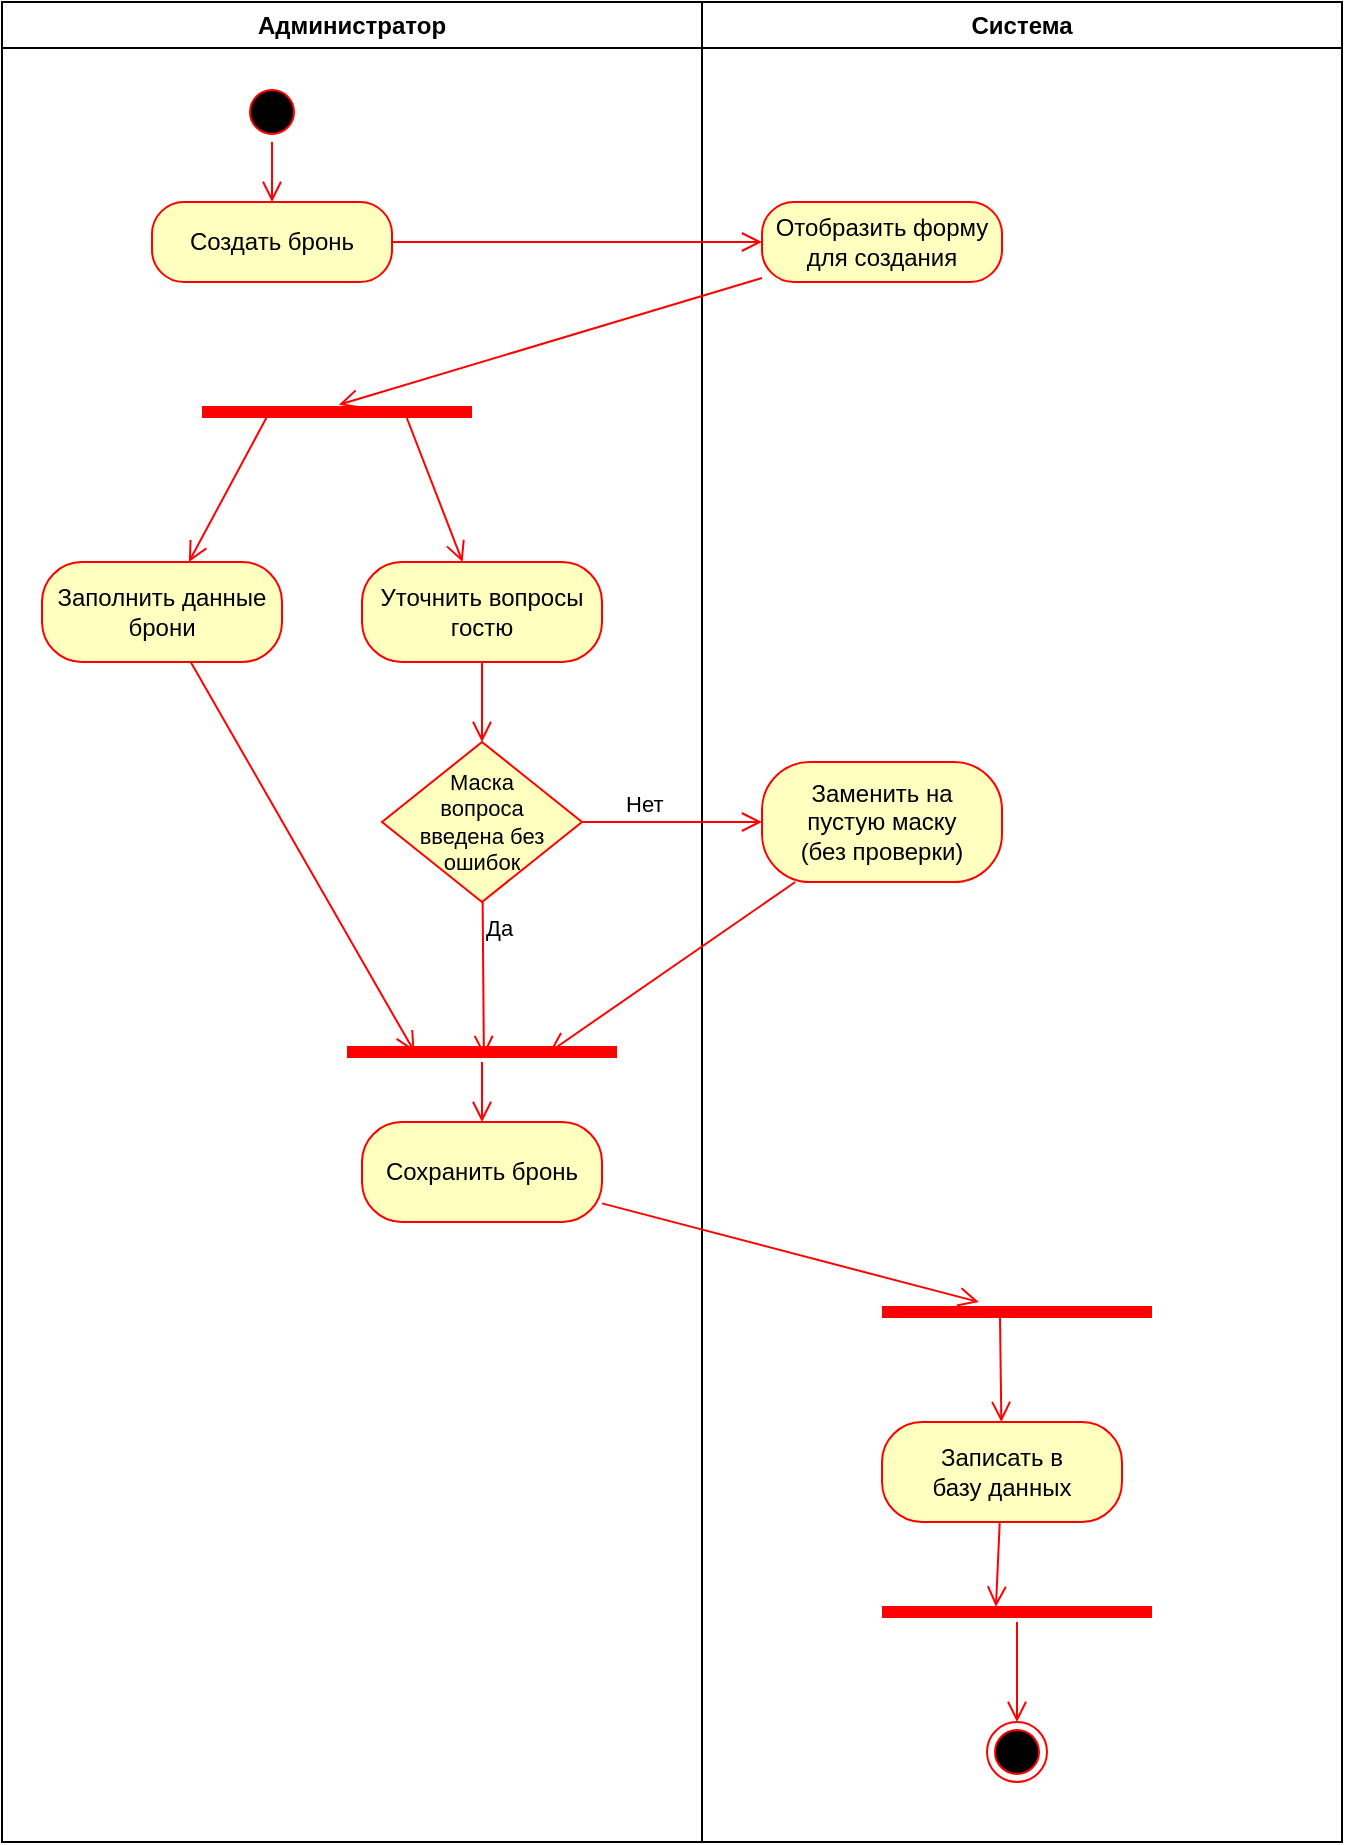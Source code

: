 <mxfile version="24.2.1" type="device" pages="2">
  <diagram name="Диаграмма 1" id="e7e014a7-5840-1c2e-5031-d8a46d1fe8dd">
    <mxGraphModel dx="2786" dy="1608" grid="1" gridSize="10" guides="1" tooltips="1" connect="1" arrows="1" fold="1" page="1" pageScale="1" pageWidth="1169" pageHeight="826" background="none" math="0" shadow="0">
      <root>
        <mxCell id="0" />
        <mxCell id="1" parent="0" />
        <mxCell id="2" value="Администратор" style="swimlane;whiteSpace=wrap" parent="1" vertex="1">
          <mxGeometry x="40" y="40" width="350" height="920" as="geometry" />
        </mxCell>
        <mxCell id="5" value="" style="ellipse;shape=startState;fillColor=#000000;strokeColor=#ff0000;" parent="2" vertex="1">
          <mxGeometry x="120" y="40" width="30" height="30" as="geometry" />
        </mxCell>
        <mxCell id="6" value="" style="edgeStyle=elbowEdgeStyle;elbow=horizontal;verticalAlign=bottom;endArrow=open;endSize=8;strokeColor=#FF0000;endFill=1;rounded=0" parent="2" source="5" target="WLv-X54YJnSOLWyrOVfb-21" edge="1">
          <mxGeometry x="100" y="40" as="geometry">
            <mxPoint x="100" y="110" as="targetPoint" />
          </mxGeometry>
        </mxCell>
        <mxCell id="WLv-X54YJnSOLWyrOVfb-21" value="Создать бронь" style="rounded=1;whiteSpace=wrap;html=1;arcSize=40;fontColor=#000000;fillColor=#ffffc0;strokeColor=#ff0000;" parent="2" vertex="1">
          <mxGeometry x="75" y="100" width="120" height="40" as="geometry" />
        </mxCell>
        <mxCell id="WLv-X54YJnSOLWyrOVfb-45" style="edgeStyle=none;shape=connector;rounded=0;orthogonalLoop=1;jettySize=auto;html=1;entryX=0.25;entryY=0.5;entryDx=0;entryDy=0;entryPerimeter=0;labelBackgroundColor=default;strokeColor=#ff0000;fontFamily=Helvetica;fontSize=11;fontColor=default;endArrow=open;endSize=8;" parent="2" source="WLv-X54YJnSOLWyrOVfb-24" target="WLv-X54YJnSOLWyrOVfb-44" edge="1">
          <mxGeometry relative="1" as="geometry" />
        </mxCell>
        <mxCell id="WLv-X54YJnSOLWyrOVfb-24" value="Заполнить данные брони" style="rounded=1;whiteSpace=wrap;html=1;arcSize=40;fontColor=#000000;fillColor=#ffffc0;strokeColor=#ff0000;" parent="2" vertex="1">
          <mxGeometry x="20" y="280" width="120" height="50" as="geometry" />
        </mxCell>
        <mxCell id="WLv-X54YJnSOLWyrOVfb-34" style="shape=connector;rounded=0;orthogonalLoop=1;jettySize=auto;html=1;exitX=0.75;exitY=0.5;exitDx=0;exitDy=0;exitPerimeter=0;labelBackgroundColor=default;strokeColor=#ff0000;fontFamily=Helvetica;fontSize=11;fontColor=default;endArrow=open;endSize=8;" parent="2" source="WLv-X54YJnSOLWyrOVfb-30" target="WLv-X54YJnSOLWyrOVfb-28" edge="1">
          <mxGeometry relative="1" as="geometry" />
        </mxCell>
        <mxCell id="WLv-X54YJnSOLWyrOVfb-30" value="" style="shape=line;html=1;strokeWidth=6;strokeColor=#ff0000;fontFamily=Helvetica;fontSize=11;fontColor=default;" parent="2" vertex="1">
          <mxGeometry x="100" y="200" width="135" height="10" as="geometry" />
        </mxCell>
        <mxCell id="WLv-X54YJnSOLWyrOVfb-31" value="" style="html=1;verticalAlign=bottom;endArrow=open;endSize=8;strokeColor=#ff0000;rounded=0;labelBackgroundColor=default;fontFamily=Helvetica;fontSize=11;fontColor=default;shape=connector;exitX=0.25;exitY=0.5;exitDx=0;exitDy=0;exitPerimeter=0;" parent="2" source="WLv-X54YJnSOLWyrOVfb-30" target="WLv-X54YJnSOLWyrOVfb-24" edge="1">
          <mxGeometry relative="1" as="geometry">
            <mxPoint x="110" y="430" as="targetPoint" />
          </mxGeometry>
        </mxCell>
        <mxCell id="WLv-X54YJnSOLWyrOVfb-41" style="edgeStyle=none;shape=connector;rounded=0;orthogonalLoop=1;jettySize=auto;html=1;labelBackgroundColor=default;strokeColor=#ff0000;fontFamily=Helvetica;fontSize=11;fontColor=default;endArrow=open;endSize=8;" parent="2" source="WLv-X54YJnSOLWyrOVfb-28" target="WLv-X54YJnSOLWyrOVfb-38" edge="1">
          <mxGeometry relative="1" as="geometry" />
        </mxCell>
        <mxCell id="WLv-X54YJnSOLWyrOVfb-28" value="Уточнить вопросы гостю" style="rounded=1;whiteSpace=wrap;html=1;arcSize=40;fontColor=#000000;fillColor=#ffffc0;strokeColor=#ff0000;" parent="2" vertex="1">
          <mxGeometry x="180" y="280" width="120" height="50" as="geometry" />
        </mxCell>
        <mxCell id="WLv-X54YJnSOLWyrOVfb-38" value="Маска&lt;br&gt;вопроса&lt;br&gt;введена без ошибок" style="rhombus;whiteSpace=wrap;html=1;fontColor=#000000;fillColor=#ffffc0;strokeColor=#ff0000;fontFamily=Helvetica;fontSize=11;" parent="2" vertex="1">
          <mxGeometry x="190" y="370" width="100" height="80" as="geometry" />
        </mxCell>
        <mxCell id="WLv-X54YJnSOLWyrOVfb-40" value="Да" style="html=1;align=left;verticalAlign=top;endArrow=open;endSize=8;strokeColor=#ff0000;rounded=0;labelBackgroundColor=default;fontFamily=Helvetica;fontSize=11;fontColor=default;shape=connector;entryX=0.507;entryY=0.7;entryDx=0;entryDy=0;entryPerimeter=0;" parent="2" source="WLv-X54YJnSOLWyrOVfb-38" target="WLv-X54YJnSOLWyrOVfb-44" edge="1">
          <mxGeometry x="-1" relative="1" as="geometry">
            <mxPoint x="240" y="490" as="targetPoint" />
          </mxGeometry>
        </mxCell>
        <mxCell id="WLv-X54YJnSOLWyrOVfb-49" style="edgeStyle=none;shape=connector;rounded=0;orthogonalLoop=1;jettySize=auto;html=1;labelBackgroundColor=default;strokeColor=#ff0000;fontFamily=Helvetica;fontSize=11;fontColor=default;endArrow=open;endSize=8;" parent="2" source="WLv-X54YJnSOLWyrOVfb-44" target="WLv-X54YJnSOLWyrOVfb-48" edge="1">
          <mxGeometry relative="1" as="geometry" />
        </mxCell>
        <mxCell id="WLv-X54YJnSOLWyrOVfb-44" value="" style="shape=line;html=1;strokeWidth=6;strokeColor=#ff0000;fontFamily=Helvetica;fontSize=11;fontColor=default;" parent="2" vertex="1">
          <mxGeometry x="172.5" y="520" width="135" height="10" as="geometry" />
        </mxCell>
        <mxCell id="WLv-X54YJnSOLWyrOVfb-48" value="Сохранить бронь" style="rounded=1;whiteSpace=wrap;html=1;arcSize=40;fontColor=#000000;fillColor=#ffffc0;strokeColor=#ff0000;" parent="2" vertex="1">
          <mxGeometry x="180" y="560" width="120" height="50" as="geometry" />
        </mxCell>
        <mxCell id="3" value="Система" style="swimlane;whiteSpace=wrap;startSize=23;" parent="1" vertex="1">
          <mxGeometry x="390" y="40" width="320" height="920" as="geometry" />
        </mxCell>
        <mxCell id="w0B7XHgW6XZ4lFsPvZE_-53" value="" style="ellipse;html=1;shape=endState;fillColor=#000000;strokeColor=#ff0000;fontFamily=Helvetica;fontSize=11;fontColor=default;" parent="3" vertex="1">
          <mxGeometry x="142.5" y="860" width="30" height="30" as="geometry" />
        </mxCell>
        <mxCell id="WLv-X54YJnSOLWyrOVfb-23" value="Отобразить форму для создания" style="rounded=1;whiteSpace=wrap;html=1;arcSize=40;fontColor=#000000;fillColor=#ffffc0;strokeColor=#ff0000;" parent="3" vertex="1">
          <mxGeometry x="30" y="100" width="120" height="40" as="geometry" />
        </mxCell>
        <mxCell id="WLv-X54YJnSOLWyrOVfb-42" value="Заменить на&lt;br&gt;пустую маску&lt;br&gt;(без проверки)" style="rounded=1;whiteSpace=wrap;html=1;arcSize=40;fontColor=#000000;fillColor=#ffffc0;strokeColor=#ff0000;" parent="3" vertex="1">
          <mxGeometry x="30" y="380" width="120" height="60" as="geometry" />
        </mxCell>
        <mxCell id="WLv-X54YJnSOLWyrOVfb-56" style="edgeStyle=none;shape=connector;rounded=0;orthogonalLoop=1;jettySize=auto;html=1;entryX=0.422;entryY=0.233;entryDx=0;entryDy=0;entryPerimeter=0;labelBackgroundColor=default;strokeColor=#ff0000;fontFamily=Helvetica;fontSize=11;fontColor=default;endArrow=open;endSize=8;" parent="3" source="WLv-X54YJnSOLWyrOVfb-43" target="WLv-X54YJnSOLWyrOVfb-54" edge="1">
          <mxGeometry relative="1" as="geometry" />
        </mxCell>
        <mxCell id="WLv-X54YJnSOLWyrOVfb-43" value="Записать в&lt;br&gt;базу данных" style="rounded=1;whiteSpace=wrap;html=1;arcSize=40;fontColor=#000000;fillColor=#ffffc0;strokeColor=#ff0000;" parent="3" vertex="1">
          <mxGeometry x="90" y="710" width="120" height="50" as="geometry" />
        </mxCell>
        <mxCell id="WLv-X54YJnSOLWyrOVfb-51" style="edgeStyle=none;shape=connector;rounded=0;orthogonalLoop=1;jettySize=auto;html=1;exitX=0.437;exitY=0.7;exitDx=0;exitDy=0;exitPerimeter=0;labelBackgroundColor=default;strokeColor=#ff0000;fontFamily=Helvetica;fontSize=11;fontColor=default;endArrow=open;endSize=8;" parent="3" source="WLv-X54YJnSOLWyrOVfb-50" target="WLv-X54YJnSOLWyrOVfb-43" edge="1">
          <mxGeometry relative="1" as="geometry" />
        </mxCell>
        <mxCell id="WLv-X54YJnSOLWyrOVfb-50" value="" style="shape=line;html=1;strokeWidth=6;strokeColor=#ff0000;fontFamily=Helvetica;fontSize=11;fontColor=default;" parent="3" vertex="1">
          <mxGeometry x="90" y="650" width="135" height="10" as="geometry" />
        </mxCell>
        <mxCell id="WLv-X54YJnSOLWyrOVfb-57" style="edgeStyle=none;shape=connector;rounded=0;orthogonalLoop=1;jettySize=auto;html=1;labelBackgroundColor=default;strokeColor=#ff0000;fontFamily=Helvetica;fontSize=11;fontColor=default;endArrow=open;endSize=8;" parent="3" source="WLv-X54YJnSOLWyrOVfb-54" target="w0B7XHgW6XZ4lFsPvZE_-53" edge="1">
          <mxGeometry relative="1" as="geometry">
            <mxPoint x="150" y="880" as="targetPoint" />
          </mxGeometry>
        </mxCell>
        <mxCell id="WLv-X54YJnSOLWyrOVfb-54" value="" style="shape=line;html=1;strokeWidth=6;strokeColor=#ff0000;fontFamily=Helvetica;fontSize=11;fontColor=default;" parent="3" vertex="1">
          <mxGeometry x="90" y="800" width="135" height="10" as="geometry" />
        </mxCell>
        <mxCell id="WLv-X54YJnSOLWyrOVfb-33" style="shape=connector;rounded=0;orthogonalLoop=1;jettySize=auto;html=1;entryX=0.507;entryY=0.14;entryDx=0;entryDy=0;entryPerimeter=0;labelBackgroundColor=default;strokeColor=#ff0000;fontFamily=Helvetica;fontSize=11;fontColor=default;endArrow=open;endSize=8;" parent="1" source="WLv-X54YJnSOLWyrOVfb-23" target="WLv-X54YJnSOLWyrOVfb-30" edge="1">
          <mxGeometry relative="1" as="geometry" />
        </mxCell>
        <mxCell id="WLv-X54YJnSOLWyrOVfb-35" style="edgeStyle=none;shape=connector;rounded=0;orthogonalLoop=1;jettySize=auto;html=1;labelBackgroundColor=default;strokeColor=#ff0000;fontFamily=Helvetica;fontSize=11;fontColor=default;endArrow=open;endSize=8;" parent="1" source="WLv-X54YJnSOLWyrOVfb-21" target="WLv-X54YJnSOLWyrOVfb-23" edge="1">
          <mxGeometry relative="1" as="geometry" />
        </mxCell>
        <mxCell id="WLv-X54YJnSOLWyrOVfb-39" value="Нет" style="edgeStyle=orthogonalEdgeStyle;html=1;align=left;verticalAlign=bottom;endArrow=open;endSize=8;strokeColor=#ff0000;rounded=0;labelBackgroundColor=default;fontFamily=Helvetica;fontSize=11;fontColor=default;shape=connector;" parent="1" source="WLv-X54YJnSOLWyrOVfb-38" target="WLv-X54YJnSOLWyrOVfb-42" edge="1">
          <mxGeometry x="-0.558" relative="1" as="geometry">
            <mxPoint x="430" y="530" as="targetPoint" />
            <mxPoint as="offset" />
          </mxGeometry>
        </mxCell>
        <mxCell id="WLv-X54YJnSOLWyrOVfb-46" style="edgeStyle=none;shape=connector;rounded=0;orthogonalLoop=1;jettySize=auto;html=1;labelBackgroundColor=default;strokeColor=#ff0000;fontFamily=Helvetica;fontSize=11;fontColor=default;endArrow=open;endSize=8;entryX=0.75;entryY=0.5;entryDx=0;entryDy=0;entryPerimeter=0;" parent="1" source="WLv-X54YJnSOLWyrOVfb-42" target="WLv-X54YJnSOLWyrOVfb-44" edge="1">
          <mxGeometry relative="1" as="geometry">
            <mxPoint x="320" y="710" as="targetPoint" />
          </mxGeometry>
        </mxCell>
        <mxCell id="WLv-X54YJnSOLWyrOVfb-53" style="edgeStyle=none;shape=connector;rounded=0;orthogonalLoop=1;jettySize=auto;html=1;labelBackgroundColor=default;strokeColor=#ff0000;fontFamily=Helvetica;fontSize=11;fontColor=default;endArrow=open;endSize=8;" parent="1" source="WLv-X54YJnSOLWyrOVfb-48" target="WLv-X54YJnSOLWyrOVfb-50" edge="1">
          <mxGeometry relative="1" as="geometry" />
        </mxCell>
      </root>
    </mxGraphModel>
  </diagram>
  <diagram id="0ie6KbvdbQl27hyhx84i" name="Диаграмма 2">
    <mxGraphModel dx="1036" dy="614" grid="1" gridSize="10" guides="1" tooltips="1" connect="1" arrows="1" fold="1" page="1" pageScale="1" pageWidth="827" pageHeight="1169" math="0" shadow="0">
      <root>
        <mxCell id="0" />
        <mxCell id="1" parent="0" />
        <mxCell id="dpJPI7-e3-2YyagzEk0x-1" value="Пользователь" style="swimlane;whiteSpace=wrap" parent="1" vertex="1">
          <mxGeometry x="40" y="40" width="240" height="840" as="geometry" />
        </mxCell>
        <mxCell id="dpJPI7-e3-2YyagzEk0x-2" value="" style="ellipse;shape=startState;fillColor=#000000;strokeColor=#ff0000;" parent="dpJPI7-e3-2YyagzEk0x-1" vertex="1">
          <mxGeometry x="85" y="40" width="30" height="30" as="geometry" />
        </mxCell>
        <mxCell id="dpJPI7-e3-2YyagzEk0x-3" value="" style="edgeStyle=elbowEdgeStyle;elbow=horizontal;verticalAlign=bottom;endArrow=open;endSize=8;strokeColor=#FF0000;endFill=1;rounded=0" parent="dpJPI7-e3-2YyagzEk0x-1" source="dpJPI7-e3-2YyagzEk0x-2" target="dpJPI7-e3-2YyagzEk0x-4" edge="1">
          <mxGeometry x="100" y="40" as="geometry">
            <mxPoint x="-40" y="110" as="targetPoint" />
          </mxGeometry>
        </mxCell>
        <mxCell id="dpJPI7-e3-2YyagzEk0x-4" value="Выбрать мероприятие" style="rounded=1;whiteSpace=wrap;html=1;arcSize=40;fontColor=#000000;fillColor=#ffffc0;strokeColor=#ff0000;" parent="dpJPI7-e3-2YyagzEk0x-1" vertex="1">
          <mxGeometry x="40" y="100" width="120" height="40" as="geometry" />
        </mxCell>
        <mxCell id="dpJPI7-e3-2YyagzEk0x-6" value="Ответить на вопросы" style="rounded=1;whiteSpace=wrap;html=1;arcSize=40;fontColor=#000000;fillColor=#ffffc0;strokeColor=#ff0000;" parent="dpJPI7-e3-2YyagzEk0x-1" vertex="1">
          <mxGeometry x="40" y="280" width="120" height="50" as="geometry" />
        </mxCell>
        <mxCell id="dpJPI7-e3-2YyagzEk0x-16" value="Забронировать мероприятие" style="rounded=1;whiteSpace=wrap;html=1;arcSize=40;fontColor=#000000;fillColor=#ffffc0;strokeColor=#ff0000;" parent="dpJPI7-e3-2YyagzEk0x-1" vertex="1">
          <mxGeometry x="40" y="480" width="120" height="50" as="geometry" />
        </mxCell>
        <mxCell id="dpJPI7-e3-2YyagzEk0x-17" value="Система" style="swimlane;whiteSpace=wrap;startSize=23;" parent="1" vertex="1">
          <mxGeometry x="280" y="40" width="320" height="840" as="geometry" />
        </mxCell>
        <mxCell id="dpJPI7-e3-2YyagzEk0x-18" value="" style="ellipse;html=1;shape=endState;fillColor=#000000;strokeColor=#ff0000;fontFamily=Helvetica;fontSize=11;fontColor=default;" parent="dpJPI7-e3-2YyagzEk0x-17" vertex="1">
          <mxGeometry x="142.5" y="780" width="30" height="30" as="geometry" />
        </mxCell>
        <mxCell id="dpJPI7-e3-2YyagzEk0x-19" value="Отобразить&lt;br&gt;вопросы" style="rounded=1;whiteSpace=wrap;html=1;arcSize=40;fontColor=#000000;fillColor=#ffffc0;strokeColor=#ff0000;" parent="dpJPI7-e3-2YyagzEk0x-17" vertex="1">
          <mxGeometry x="30" y="100" width="120" height="40" as="geometry" />
        </mxCell>
        <mxCell id="dpJPI7-e3-2YyagzEk0x-21" style="edgeStyle=none;shape=connector;rounded=0;orthogonalLoop=1;jettySize=auto;html=1;entryX=0.75;entryY=0.5;entryDx=0;entryDy=0;entryPerimeter=0;labelBackgroundColor=default;strokeColor=#ff0000;fontFamily=Helvetica;fontSize=11;fontColor=default;endArrow=open;endSize=8;" parent="dpJPI7-e3-2YyagzEk0x-17" source="dpJPI7-e3-2YyagzEk0x-22" target="dpJPI7-e3-2YyagzEk0x-29" edge="1">
          <mxGeometry relative="1" as="geometry" />
        </mxCell>
        <mxCell id="dpJPI7-e3-2YyagzEk0x-22" value="Отобразить уведомление" style="rounded=1;whiteSpace=wrap;html=1;arcSize=40;fontColor=#000000;fillColor=#ffffc0;strokeColor=#ff0000;" parent="dpJPI7-e3-2YyagzEk0x-17" vertex="1">
          <mxGeometry x="180" y="630" width="120" height="50" as="geometry" />
        </mxCell>
        <mxCell id="dpJPI7-e3-2YyagzEk0x-23" style="edgeStyle=none;shape=connector;rounded=0;orthogonalLoop=1;jettySize=auto;html=1;entryX=0.25;entryY=0.5;entryDx=0;entryDy=0;entryPerimeter=0;labelBackgroundColor=default;strokeColor=#ff0000;fontFamily=Helvetica;fontSize=11;fontColor=default;endArrow=open;endSize=8;" parent="dpJPI7-e3-2YyagzEk0x-17" source="dpJPI7-e3-2YyagzEk0x-24" target="dpJPI7-e3-2YyagzEk0x-29" edge="1">
          <mxGeometry relative="1" as="geometry" />
        </mxCell>
        <mxCell id="dpJPI7-e3-2YyagzEk0x-24" value="Записать в&lt;br&gt;базу данных" style="rounded=1;whiteSpace=wrap;html=1;arcSize=40;fontColor=#000000;fillColor=#ffffc0;strokeColor=#ff0000;" parent="dpJPI7-e3-2YyagzEk0x-17" vertex="1">
          <mxGeometry x="20" y="630" width="120" height="50" as="geometry" />
        </mxCell>
        <mxCell id="dpJPI7-e3-2YyagzEk0x-25" style="edgeStyle=none;shape=connector;rounded=0;orthogonalLoop=1;jettySize=auto;html=1;exitX=0.25;exitY=0.5;exitDx=0;exitDy=0;exitPerimeter=0;labelBackgroundColor=default;strokeColor=#ff0000;fontFamily=Helvetica;fontSize=11;fontColor=default;endArrow=open;endSize=8;" parent="dpJPI7-e3-2YyagzEk0x-17" source="dpJPI7-e3-2YyagzEk0x-27" target="dpJPI7-e3-2YyagzEk0x-24" edge="1">
          <mxGeometry relative="1" as="geometry" />
        </mxCell>
        <mxCell id="dpJPI7-e3-2YyagzEk0x-26" style="edgeStyle=none;shape=connector;rounded=0;orthogonalLoop=1;jettySize=auto;html=1;exitX=0.75;exitY=0.5;exitDx=0;exitDy=0;exitPerimeter=0;labelBackgroundColor=default;strokeColor=#ff0000;fontFamily=Helvetica;fontSize=11;fontColor=default;endArrow=open;endSize=8;" parent="dpJPI7-e3-2YyagzEk0x-17" source="dpJPI7-e3-2YyagzEk0x-27" target="dpJPI7-e3-2YyagzEk0x-22" edge="1">
          <mxGeometry relative="1" as="geometry" />
        </mxCell>
        <mxCell id="dpJPI7-e3-2YyagzEk0x-27" value="" style="shape=line;html=1;strokeWidth=6;strokeColor=#ff0000;fontFamily=Helvetica;fontSize=11;fontColor=default;" parent="dpJPI7-e3-2YyagzEk0x-17" vertex="1">
          <mxGeometry x="90" y="570" width="135" height="10" as="geometry" />
        </mxCell>
        <mxCell id="dpJPI7-e3-2YyagzEk0x-28" style="edgeStyle=none;shape=connector;rounded=0;orthogonalLoop=1;jettySize=auto;html=1;labelBackgroundColor=default;strokeColor=#ff0000;fontFamily=Helvetica;fontSize=11;fontColor=default;endArrow=open;endSize=8;" parent="dpJPI7-e3-2YyagzEk0x-17" source="dpJPI7-e3-2YyagzEk0x-29" target="dpJPI7-e3-2YyagzEk0x-18" edge="1">
          <mxGeometry relative="1" as="geometry">
            <mxPoint x="150" y="800" as="targetPoint" />
          </mxGeometry>
        </mxCell>
        <mxCell id="dpJPI7-e3-2YyagzEk0x-29" value="" style="shape=line;html=1;strokeWidth=6;strokeColor=#ff0000;fontFamily=Helvetica;fontSize=11;fontColor=default;" parent="dpJPI7-e3-2YyagzEk0x-17" vertex="1">
          <mxGeometry x="90" y="720" width="135" height="10" as="geometry" />
        </mxCell>
        <mxCell id="dpJPI7-e3-2YyagzEk0x-11" value="Проверить правильность ответов по маске" style="rounded=1;whiteSpace=wrap;html=1;arcSize=40;fontColor=#000000;fillColor=#ffffc0;strokeColor=#ff0000;" parent="dpJPI7-e3-2YyagzEk0x-17" vertex="1">
          <mxGeometry x="60" y="280" width="120" height="50" as="geometry" />
        </mxCell>
        <mxCell id="dpJPI7-e3-2YyagzEk0x-8" value="" style="shape=line;html=1;strokeWidth=6;strokeColor=#ff0000;fontFamily=Helvetica;fontSize=11;fontColor=default;" parent="dpJPI7-e3-2YyagzEk0x-17" vertex="1">
          <mxGeometry x="-75" y="200" width="135" height="10" as="geometry" />
        </mxCell>
        <mxCell id="kDj_V9XoIYrUHF0cuJV6-2" style="edgeStyle=none;shape=connector;rounded=0;orthogonalLoop=1;jettySize=auto;html=1;entryX=0.516;entryY=0.62;entryDx=0;entryDy=0;entryPerimeter=0;labelBackgroundColor=default;strokeColor=#ff0000;fontFamily=Helvetica;fontSize=11;fontColor=default;endArrow=open;endSize=8;" parent="dpJPI7-e3-2YyagzEk0x-17" source="dpJPI7-e3-2YyagzEk0x-19" target="dpJPI7-e3-2YyagzEk0x-8" edge="1">
          <mxGeometry relative="1" as="geometry" />
        </mxCell>
        <mxCell id="dpJPI7-e3-2YyagzEk0x-7" style="shape=connector;rounded=0;orthogonalLoop=1;jettySize=auto;html=1;exitX=0.75;exitY=0.5;exitDx=0;exitDy=0;exitPerimeter=0;labelBackgroundColor=default;strokeColor=#ff0000;fontFamily=Helvetica;fontSize=11;fontColor=default;endArrow=open;endSize=8;" parent="dpJPI7-e3-2YyagzEk0x-17" source="dpJPI7-e3-2YyagzEk0x-8" target="dpJPI7-e3-2YyagzEk0x-11" edge="1">
          <mxGeometry relative="1" as="geometry" />
        </mxCell>
        <mxCell id="dpJPI7-e3-2YyagzEk0x-15" value="" style="shape=line;html=1;strokeWidth=6;strokeColor=#ff0000;fontFamily=Helvetica;fontSize=11;fontColor=default;" parent="dpJPI7-e3-2YyagzEk0x-17" vertex="1">
          <mxGeometry x="-75" y="400" width="135" height="10" as="geometry" />
        </mxCell>
        <mxCell id="dpJPI7-e3-2YyagzEk0x-10" style="edgeStyle=none;shape=connector;rounded=0;orthogonalLoop=1;jettySize=auto;html=1;labelBackgroundColor=default;strokeColor=#ff0000;fontFamily=Helvetica;fontSize=11;fontColor=default;endArrow=open;endSize=8;entryX=0.75;entryY=0.5;entryDx=0;entryDy=0;entryPerimeter=0;" parent="dpJPI7-e3-2YyagzEk0x-17" source="dpJPI7-e3-2YyagzEk0x-11" target="dpJPI7-e3-2YyagzEk0x-15" edge="1">
          <mxGeometry relative="1" as="geometry">
            <mxPoint x="144.643" y="469.286" as="targetPoint" />
          </mxGeometry>
        </mxCell>
        <mxCell id="kDj_V9XoIYrUHF0cuJV6-1" style="edgeStyle=none;shape=connector;rounded=0;orthogonalLoop=1;jettySize=auto;html=1;labelBackgroundColor=default;strokeColor=#ff0000;fontFamily=Helvetica;fontSize=11;fontColor=default;endArrow=open;endSize=8;" parent="1" source="dpJPI7-e3-2YyagzEk0x-4" target="dpJPI7-e3-2YyagzEk0x-19" edge="1">
          <mxGeometry relative="1" as="geometry" />
        </mxCell>
        <mxCell id="dpJPI7-e3-2YyagzEk0x-9" value="" style="html=1;verticalAlign=bottom;endArrow=open;endSize=8;strokeColor=#ff0000;rounded=0;labelBackgroundColor=default;fontFamily=Helvetica;fontSize=11;fontColor=default;shape=connector;exitX=0.25;exitY=0.5;exitDx=0;exitDy=0;exitPerimeter=0;" parent="1" source="dpJPI7-e3-2YyagzEk0x-8" target="dpJPI7-e3-2YyagzEk0x-6" edge="1">
          <mxGeometry relative="1" as="geometry">
            <mxPoint x="150" y="470" as="targetPoint" />
          </mxGeometry>
        </mxCell>
        <mxCell id="dpJPI7-e3-2YyagzEk0x-5" style="edgeStyle=none;shape=connector;rounded=0;orthogonalLoop=1;jettySize=auto;html=1;entryX=0.25;entryY=0.5;entryDx=0;entryDy=0;entryPerimeter=0;labelBackgroundColor=default;strokeColor=#ff0000;fontFamily=Helvetica;fontSize=11;fontColor=default;endArrow=open;endSize=8;" parent="1" source="dpJPI7-e3-2YyagzEk0x-6" target="dpJPI7-e3-2YyagzEk0x-15" edge="1">
          <mxGeometry relative="1" as="geometry" />
        </mxCell>
        <mxCell id="dpJPI7-e3-2YyagzEk0x-14" style="edgeStyle=none;shape=connector;rounded=0;orthogonalLoop=1;jettySize=auto;html=1;labelBackgroundColor=default;strokeColor=#ff0000;fontFamily=Helvetica;fontSize=11;fontColor=default;endArrow=open;endSize=8;" parent="1" source="dpJPI7-e3-2YyagzEk0x-15" target="dpJPI7-e3-2YyagzEk0x-16" edge="1">
          <mxGeometry relative="1" as="geometry" />
        </mxCell>
        <mxCell id="kDj_V9XoIYrUHF0cuJV6-3" style="edgeStyle=none;shape=connector;rounded=0;orthogonalLoop=1;jettySize=auto;html=1;entryX=0.545;entryY=0.66;entryDx=0;entryDy=0;entryPerimeter=0;labelBackgroundColor=default;strokeColor=#ff0000;fontFamily=Helvetica;fontSize=11;fontColor=default;endArrow=open;endSize=8;" parent="1" source="dpJPI7-e3-2YyagzEk0x-16" target="dpJPI7-e3-2YyagzEk0x-27" edge="1">
          <mxGeometry relative="1" as="geometry" />
        </mxCell>
      </root>
    </mxGraphModel>
  </diagram>
</mxfile>
